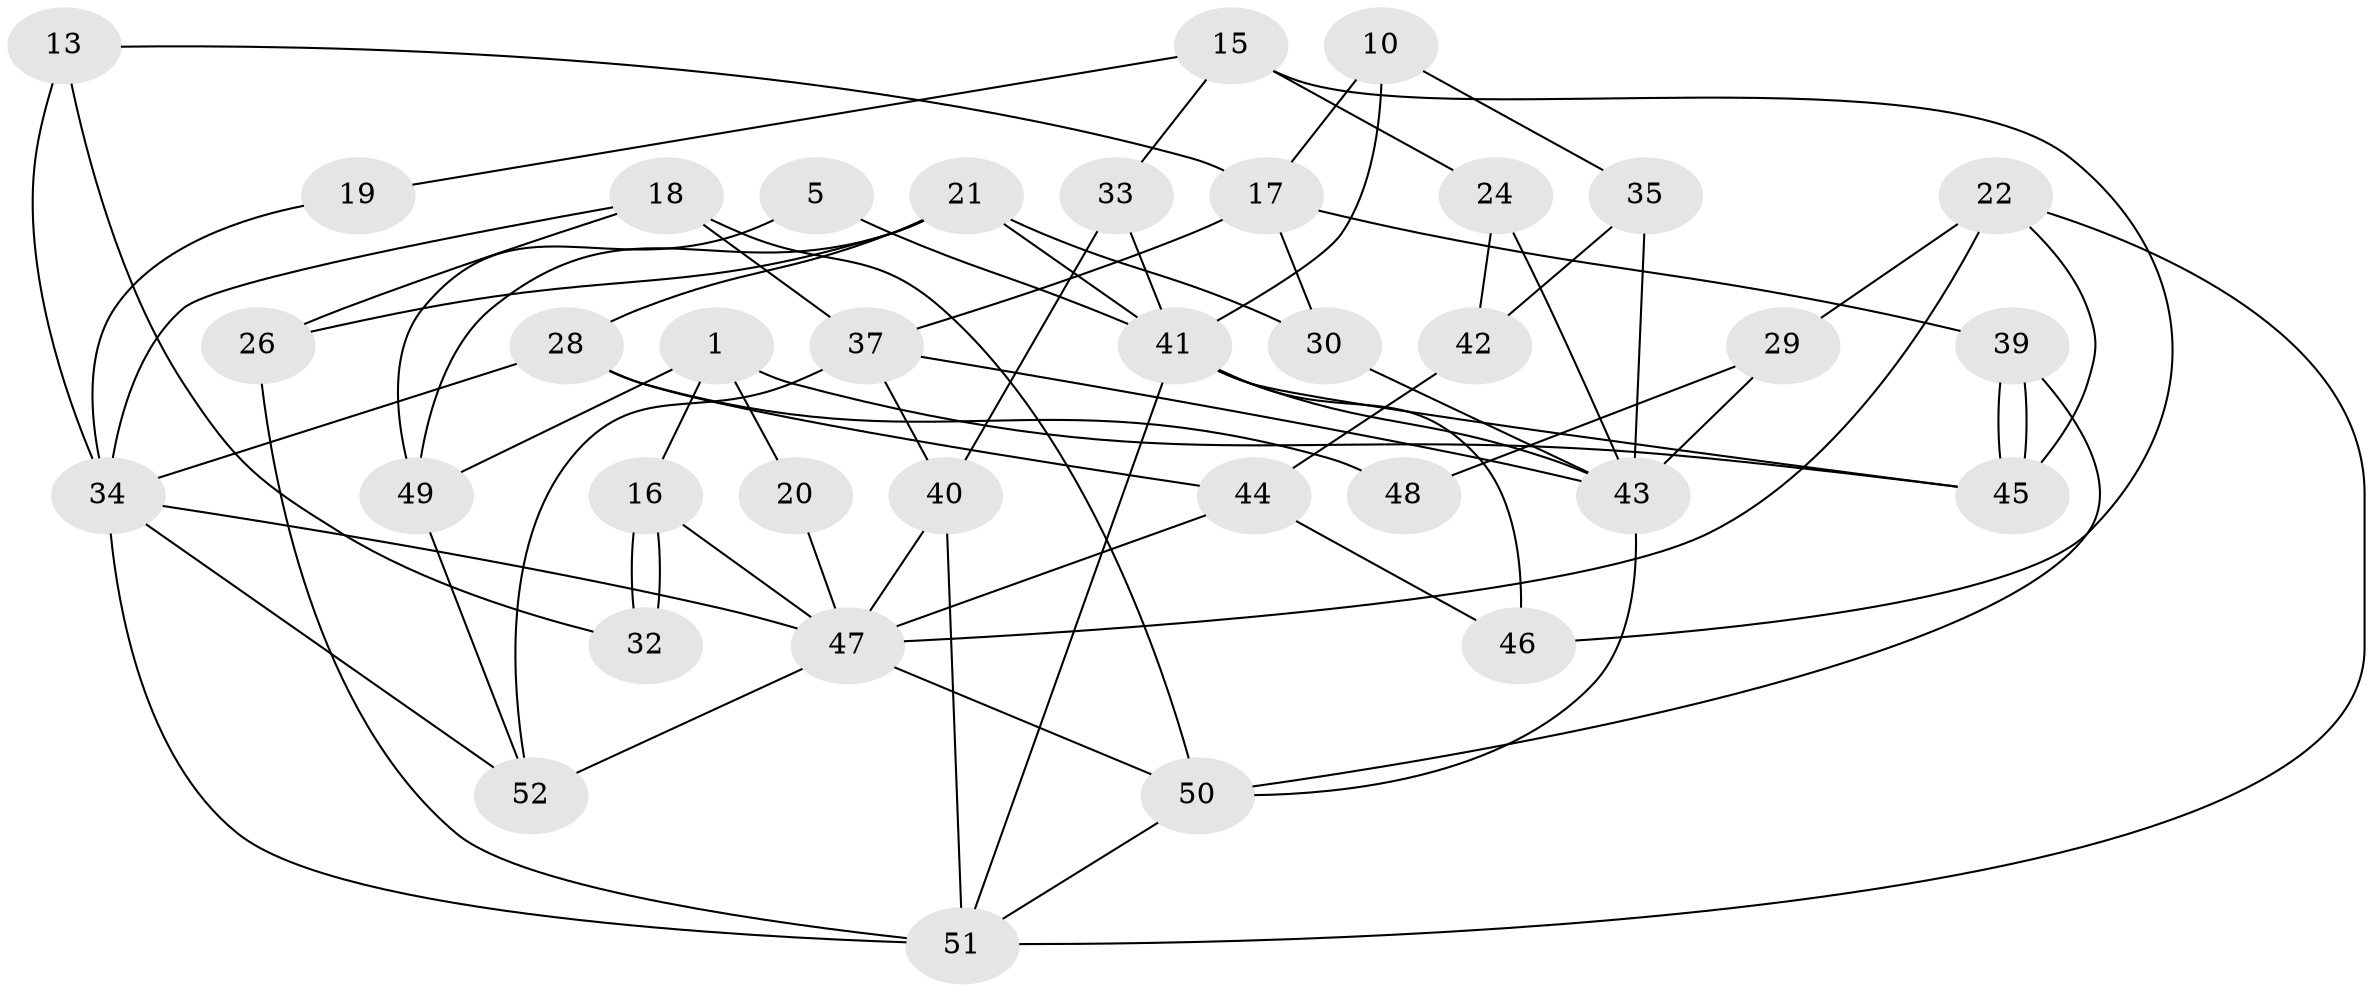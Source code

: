 // original degree distribution, {4: 0.17307692307692307, 6: 0.09615384615384616, 5: 0.28846153846153844, 3: 0.3076923076923077, 2: 0.11538461538461539, 7: 0.019230769230769232}
// Generated by graph-tools (version 1.1) at 2025/55/03/04/25 21:55:11]
// undirected, 36 vertices, 73 edges
graph export_dot {
graph [start="1"]
  node [color=gray90,style=filled];
  1;
  5;
  10 [super="+8"];
  13;
  15;
  16;
  17;
  18 [super="+9"];
  19;
  20;
  21;
  22;
  24;
  26;
  28;
  29;
  30;
  32;
  33;
  34 [super="+12"];
  35;
  37 [super="+7+25"];
  39;
  40 [super="+38"];
  41 [super="+36+23"];
  42;
  43 [super="+14"];
  44;
  45;
  46 [super="+31"];
  47 [super="+27+4"];
  48;
  49;
  50 [super="+6+2"];
  51;
  52 [super="+11"];
  1 -- 49;
  1 -- 45;
  1 -- 16;
  1 -- 20;
  5 -- 49;
  5 -- 41;
  10 -- 17 [weight=2];
  10 -- 35;
  10 -- 41 [weight=2];
  13 -- 34;
  13 -- 17;
  13 -- 32;
  15 -- 33;
  15 -- 19;
  15 -- 24;
  15 -- 46 [weight=2];
  16 -- 32;
  16 -- 32;
  16 -- 47;
  17 -- 37;
  17 -- 30;
  17 -- 39;
  18 -- 34;
  18 -- 50 [weight=3];
  18 -- 26;
  18 -- 37;
  19 -- 34;
  20 -- 47;
  21 -- 30;
  21 -- 26;
  21 -- 28;
  21 -- 49;
  21 -- 41;
  22 -- 47;
  22 -- 45;
  22 -- 29;
  22 -- 51;
  24 -- 42;
  24 -- 43;
  26 -- 51;
  28 -- 34;
  28 -- 44;
  28 -- 48;
  29 -- 43;
  29 -- 48;
  30 -- 43;
  33 -- 40 [weight=2];
  33 -- 41 [weight=2];
  34 -- 51 [weight=2];
  34 -- 52;
  34 -- 47;
  35 -- 42;
  35 -- 43;
  37 -- 52 [weight=2];
  37 -- 40;
  37 -- 43 [weight=2];
  39 -- 45;
  39 -- 45;
  39 -- 50;
  40 -- 51;
  40 -- 47;
  41 -- 46;
  41 -- 45;
  41 -- 51;
  41 -- 43 [weight=2];
  42 -- 44;
  43 -- 50 [weight=2];
  44 -- 46;
  44 -- 47 [weight=2];
  47 -- 52 [weight=2];
  47 -- 50 [weight=2];
  49 -- 52;
  50 -- 51;
}
